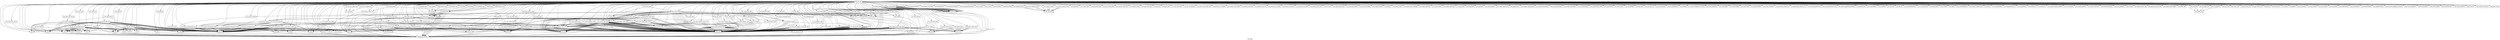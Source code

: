 digraph "Call graph" {
	label="Call graph";

	Node0x80579c530 [shape=record,label="{external node}"];
	Node0x80579c530 -> Node0x80579c5c0;
	Node0x80579c530 -> Node0x80579c680;
	Node0x80579c530 -> Node0x80579c620;
	Node0x80579c530 -> Node0x80579c6e0;
	Node0x80579c530 -> Node0x80579c740;
	Node0x80579c530 -> Node0x80579c7a0;
	Node0x80579c530 -> Node0x80579c800;
	Node0x80579c530 -> Node0x80579c860;
	Node0x80579c530 -> Node0x80579c8c0;
	Node0x80579c530 -> Node0x80579c920;
	Node0x80579c530 -> Node0x80579c980;
	Node0x80579c530 -> Node0x80579c9e0;
	Node0x80579c530 -> Node0x80579ca40;
	Node0x80579c530 -> Node0x80579caa0;
	Node0x80579c530 -> Node0x80579cb00;
	Node0x80579c530 -> Node0x80579cb60;
	Node0x80579c530 -> Node0x80579cbc0;
	Node0x80579c530 -> Node0x80579cc20;
	Node0x80579c530 -> Node0x80579cce0;
	Node0x80579c530 -> Node0x80579cd40;
	Node0x80579c530 -> Node0x80579cfe0;
	Node0x80579c530 -> Node0x80579cda0;
	Node0x80579c530 -> Node0x80579ce00;
	Node0x80579c530 -> Node0x80579ce60;
	Node0x80579c530 -> Node0x80579cec0;
	Node0x80579c530 -> Node0x80579cf20;
	Node0x80579c530 -> Node0x80579d040;
	Node0x80579c530 -> Node0x80579d0a0;
	Node0x80579c530 -> Node0x80579d100;
	Node0x80579c530 -> Node0x80579d160;
	Node0x80579c530 -> Node0x80579d1c0;
	Node0x80579c530 -> Node0x80579d220;
	Node0x80579c530 -> Node0x80579d280;
	Node0x80579c530 -> Node0x80579d2e0;
	Node0x80579c530 -> Node0x80579d340;
	Node0x80579c530 -> Node0x80579d3a0;
	Node0x80579c530 -> Node0x80579d400;
	Node0x80579c530 -> Node0x80579d4c0;
	Node0x80579c530 -> Node0x80579d5e0;
	Node0x80579c530 -> Node0x80579d520;
	Node0x80579c530 -> Node0x80579d580;
	Node0x80579c530 -> Node0x80579d640;
	Node0x80579c530 -> Node0x80579d6a0;
	Node0x80579c530 -> Node0x80579d700;
	Node0x80579c530 -> Node0x80579d760;
	Node0x80579c530 -> Node0x80579d820;
	Node0x80579c530 -> Node0x80579d880;
	Node0x80579c530 -> Node0x80579d8e0;
	Node0x80579c530 -> Node0x80579d940;
	Node0x80579c530 -> Node0x80579d9a0;
	Node0x80579c530 -> Node0x80579da00;
	Node0x80579c530 -> Node0x80579dac0;
	Node0x80579c530 -> Node0x80579db20;
	Node0x80579c530 -> Node0x80579dbe0;
	Node0x80579c530 -> Node0x80579dc40;
	Node0x80579c530 -> Node0x80579dd00;
	Node0x80579c530 -> Node0x80579dd60;
	Node0x80579c530 -> Node0x80579ddc0;
	Node0x80579c530 -> Node0x80579dee0;
	Node0x80579c530 -> Node0x80579dfa0;
	Node0x80579c530 -> Node0x80579df40;
	Node0x80579c530 -> Node0x805792000;
	Node0x80579c530 -> Node0x80579da60;
	Node0x80579c530 -> Node0x80579de80;
	Node0x80579c530 -> Node0x8057920c0;
	Node0x80579c530 -> Node0x80579dca0;
	Node0x80579c530 -> Node0x80579db80;
	Node0x80579c530 -> Node0x805792180;
	Node0x80579c530 -> Node0x805792240;
	Node0x80579c530 -> Node0x805792300;
	Node0x80579c530 -> Node0x8057923c0;
	Node0x80579c530 -> Node0x805792420;
	Node0x80579c530 -> Node0x805792480;
	Node0x80579c530 -> Node0x8057921e0;
	Node0x80579c530 -> Node0x805792360;
	Node0x80579c530 -> Node0x8057924e0;
	Node0x80579c530 -> Node0x805792540;
	Node0x80579c530 -> Node0x8057925a0;
	Node0x80579c530 -> Node0x805792600;
	Node0x80579c530 -> Node0x805792660;
	Node0x80579c530 -> Node0x8057926c0;
	Node0x80579c530 -> Node0x805792720;
	Node0x80579c530 -> Node0x805792780;
	Node0x80579c530 -> Node0x8057927e0;
	Node0x80579c530 -> Node0x805792840;
	Node0x80579c530 -> Node0x8057928a0;
	Node0x80579c530 -> Node0x805792900;
	Node0x80579c530 -> Node0x805792960;
	Node0x80579c530 -> Node0x8057929c0;
	Node0x80579c530 -> Node0x805792a20;
	Node0x80579c530 -> Node0x805792a80;
	Node0x80579c530 -> Node0x805792ae0;
	Node0x80579c530 -> Node0x805792b40;
	Node0x80579c530 -> Node0x805792ba0;
	Node0x80579c530 -> Node0x805792c00;
	Node0x80579c530 -> Node0x805792c60;
	Node0x80579c530 -> Node0x805792cc0;
	Node0x80579c530 -> Node0x805792d20;
	Node0x80579c530 -> Node0x805792d80;
	Node0x80579c530 -> Node0x805792de0;
	Node0x80579c530 -> Node0x805792e40;
	Node0x80579c530 -> Node0x805792ea0;
	Node0x80579c530 -> Node0x805792f00;
	Node0x80579c530 -> Node0x805792f60;
	Node0x80579c530 -> Node0x805792fc0;
	Node0x80579c530 -> Node0x805793020;
	Node0x80579c530 -> Node0x805793080;
	Node0x80579c530 -> Node0x8057930e0;
	Node0x80579c530 -> Node0x805793140;
	Node0x80579c530 -> Node0x8057931a0;
	Node0x80579c530 -> Node0x805793200;
	Node0x80579c530 -> Node0x805793260;
	Node0x80579c530 -> Node0x8057932c0;
	Node0x80579c530 -> Node0x805793320;
	Node0x80579c530 -> Node0x805793380;
	Node0x80579c530 -> Node0x8057933e0;
	Node0x80579c530 -> Node0x805793440;
	Node0x80579c530 -> Node0x8057934a0;
	Node0x80579c530 -> Node0x805793500;
	Node0x80579c530 -> Node0x805793560;
	Node0x80579c530 -> Node0x8057935c0;
	Node0x80579c530 -> Node0x805793620;
	Node0x80579c530 -> Node0x805793680;
	Node0x80579c530 -> Node0x8057936e0;
	Node0x80579c530 -> Node0x805793740;
	Node0x80579c530 -> Node0x8057937a0;
	Node0x80579c530 -> Node0x805793800;
	Node0x80579c530 -> Node0x805793860;
	Node0x80579c530 -> Node0x8057938c0;
	Node0x80579c530 -> Node0x805793920;
	Node0x80579c530 -> Node0x805793980;
	Node0x80579c530 -> Node0x8057939e0;
	Node0x80579c530 -> Node0x805793a40;
	Node0x80579c530 -> Node0x805793aa0;
	Node0x80579c530 -> Node0x805793b00;
	Node0x80579c530 -> Node0x805793b60;
	Node0x80579c530 -> Node0x805793bc0;
	Node0x80579c530 -> Node0x805793c20;
	Node0x80579c530 -> Node0x805793c80;
	Node0x80579c530 -> Node0x805793ce0;
	Node0x80579c530 -> Node0x805793d40;
	Node0x80579c530 -> Node0x805793da0;
	Node0x80579c530 -> Node0x805793e00;
	Node0x80579c530 -> Node0x805793e60;
	Node0x80579c530 -> Node0x805793ec0;
	Node0x80579c530 -> Node0x805793f20;
	Node0x80579c530 -> Node0x805793f80;
	Node0x80579c530 -> Node0x805793fe0;
	Node0x80579c530 -> Node0x805794040;
	Node0x80579c530 -> Node0x8057940a0;
	Node0x80579c530 -> Node0x805794100;
	Node0x80579c530 -> Node0x805794160;
	Node0x80579c530 -> Node0x8057941c0;
	Node0x80579c530 -> Node0x805794220;
	Node0x80579c530 -> Node0x805794280;
	Node0x80579c530 -> Node0x8057942e0;
	Node0x80579c530 -> Node0x805794340;
	Node0x80579c530 -> Node0x8057943a0;
	Node0x80579c530 -> Node0x805794400;
	Node0x80579c530 -> Node0x805794460;
	Node0x80579c530 -> Node0x8057944c0;
	Node0x80579c530 -> Node0x805794520;
	Node0x80579c530 -> Node0x805794580;
	Node0x80579c530 -> Node0x8057945e0;
	Node0x80579c530 -> Node0x805794640;
	Node0x80579c530 -> Node0x8057946a0;
	Node0x80579c530 -> Node0x805794700;
	Node0x80579c530 -> Node0x805794760;
	Node0x80579c530 -> Node0x8057947c0;
	Node0x80579c530 -> Node0x805794820;
	Node0x80579c530 -> Node0x805794880;
	Node0x80579c530 -> Node0x8057948e0;
	Node0x80579c530 -> Node0x805794940;
	Node0x80579c530 -> Node0x8057949a0;
	Node0x80579c530 -> Node0x805794a00;
	Node0x80579c530 -> Node0x805794a60;
	Node0x80579c530 -> Node0x805794ac0;
	Node0x80579c530 -> Node0x805794b20;
	Node0x80579c530 -> Node0x805794b80;
	Node0x80579c530 -> Node0x805794be0;
	Node0x80579c530 -> Node0x805794c40;
	Node0x80579c530 -> Node0x805794ca0;
	Node0x80579c530 -> Node0x805794d00;
	Node0x80579c530 -> Node0x805794d60;
	Node0x80579c530 -> Node0x805794dc0;
	Node0x80579c530 -> Node0x805794e20;
	Node0x80579c530 -> Node0x805794e80;
	Node0x80579c530 -> Node0x805794ee0;
	Node0x80579c530 -> Node0x805794f40;
	Node0x80579c530 -> Node0x805794fa0;
	Node0x80579c530 -> Node0x80579e000;
	Node0x80579c530 -> Node0x80579e060;
	Node0x80579c530 -> Node0x80579e0c0;
	Node0x80579c530 -> Node0x80579e120;
	Node0x80579c530 -> Node0x80579e180;
	Node0x80579c530 -> Node0x80579e1e0;
	Node0x80579c530 -> Node0x80579e240;
	Node0x80579c530 -> Node0x80579e2a0;
	Node0x80579c530 -> Node0x80579e300;
	Node0x80579c530 -> Node0x80579e360;
	Node0x80579c530 -> Node0x80579e3c0;
	Node0x80579c530 -> Node0x80579e420;
	Node0x80579c530 -> Node0x80579e480;
	Node0x80579c530 -> Node0x80579e4e0;
	Node0x80579c530 -> Node0x80579e540;
	Node0x80579c530 -> Node0x80579e5a0;
	Node0x80579c530 -> Node0x80579e600;
	Node0x80579c530 -> Node0x80579e660;
	Node0x80579c530 -> Node0x80579e6c0;
	Node0x80579c530 -> Node0x80579e720;
	Node0x80579c530 -> Node0x80579e780;
	Node0x80579c530 -> Node0x80579e7e0;
	Node0x80579c530 -> Node0x80579e840;
	Node0x80579c530 -> Node0x80579e8a0;
	Node0x80579c530 -> Node0x80579e900;
	Node0x80579c530 -> Node0x80579e960;
	Node0x80579c530 -> Node0x80579e9c0;
	Node0x80579c530 -> Node0x80579ea20;
	Node0x80579c530 -> Node0x80579ea80;
	Node0x80579c530 -> Node0x80579eae0;
	Node0x80579c530 -> Node0x80579eb40;
	Node0x80579c530 -> Node0x8057922a0;
	Node0x80579c530 -> Node0x805792120;
	Node0x80579c530 -> Node0x805792060;
	Node0x80579c530 -> Node0x80579eba0;
	Node0x80579c530 -> Node0x80579ec00;
	Node0x80579c530 -> Node0x80579ec60;
	Node0x80579c530 -> Node0x80579eea0;
	Node0x80579c530 -> Node0x80579ef00;
	Node0x80579c530 -> Node0x80579ef60;
	Node0x80579c530 -> Node0x80579efc0;
	Node0x80579c530 -> Node0x80579f020;
	Node0x80579c530 -> Node0x80579f080;
	Node0x80579c530 -> Node0x80579f0e0;
	Node0x80579c530 -> Node0x80579ede0;
	Node0x80579c530 -> Node0x80579ecc0;
	Node0x80579c530 -> Node0x80579ed80;
	Node0x80579c530 -> Node0x80579f140;
	Node0x80579c530 -> Node0x80579f1a0;
	Node0x80579c530 -> Node0x80579f200;
	Node0x80579c530 -> Node0x80579f260;
	Node0x80579c530 -> Node0x80579f2c0;
	Node0x80579c530 -> Node0x80579f320;
	Node0x80579c530 -> Node0x80579f380;
	Node0x80579c530 -> Node0x80579f3e0;
	Node0x80579c530 -> Node0x80579f440;
	Node0x80579c530 -> Node0x80579f4a0;
	Node0x80579c530 -> Node0x80579f500;
	Node0x80579c530 -> Node0x80579f560;
	Node0x80579c530 -> Node0x80579f5c0;
	Node0x80579c530 -> Node0x80579f620;
	Node0x80579c530 -> Node0x80579f680;
	Node0x80579c530 -> Node0x80579f6e0;
	Node0x80579c530 -> Node0x80579f740;
	Node0x80579c530 -> Node0x80579f7a0;
	Node0x80579c530 -> Node0x80579f800;
	Node0x80579c530 -> Node0x80579f860;
	Node0x80579c530 -> Node0x80579f8c0;
	Node0x80579c530 -> Node0x80579f920;
	Node0x80579c530 -> Node0x80579f980;
	Node0x80579c530 -> Node0x80579f9e0;
	Node0x80579c530 -> Node0x80579fa40;
	Node0x80579c530 -> Node0x80579faa0;
	Node0x80579c530 -> Node0x80579fb00;
	Node0x80579c530 -> Node0x80579fb60;
	Node0x80579c530 -> Node0x80579fbc0;
	Node0x80579c530 -> Node0x80579fc20;
	Node0x80579c530 -> Node0x80579fc80;
	Node0x80579c530 -> Node0x80579fce0;
	Node0x80579c530 -> Node0x80579fd40;
	Node0x80579c530 -> Node0x80579fda0;
	Node0x80579c530 -> Node0x80579fe00;
	Node0x80579c530 -> Node0x80579fe60;
	Node0x80579c530 -> Node0x80579fec0;
	Node0x80579c530 -> Node0x80579ff20;
	Node0x80579c530 -> Node0x80579ff80;
	Node0x80579c530 -> Node0x80579ffe0;
	Node0x80579c530 -> Node0x80579ee40;
	Node0x80579c530 -> Node0x8057a0040;
	Node0x80579c530 -> Node0x8057a00a0;
	Node0x80579c530 -> Node0x80579ed20;
	Node0x80579c530 -> Node0x8057a0100;
	Node0x80579c530 -> Node0x8057a0160;
	Node0x80579c530 -> Node0x8057a01c0;
	Node0x80579c530 -> Node0x8057a0220;
	Node0x80579c530 -> Node0x8057a0280;
	Node0x80579c530 -> Node0x8057a02e0;
	Node0x80579c530 -> Node0x8057a0340;
	Node0x80579c5c0 [shape=record,label="{cam_send_ccb}"];
	Node0x80579c5c0 -> Node0x80579c620;
	Node0x80579c680 [shape=record,label="{llvm.dbg.value}"];
	Node0x80579c620 [shape=record,label="{ioctl}"];
	Node0x80579c620 -> Node0x80579c560;
	Node0x80579c6e0 [shape=record,label="{cam_getccb}"];
	Node0x80579c6e0 -> Node0x80579c740;
	Node0x80579c740 [shape=record,label="{malloc}"];
	Node0x80579c740 -> Node0x80579c560;
	Node0x80579c7a0 [shape=record,label="{llvm.memset.p0i8.i64}"];
	Node0x80579c800 [shape=record,label="{cam_freeccb}"];
	Node0x80579c800 -> Node0x80579c860;
	Node0x80579c860 [shape=record,label="{free}"];
	Node0x80579c860 -> Node0x80579c560;
	Node0x80579c8c0 [shape=record,label="{cam_get_device}"];
	Node0x80579c8c0 -> Node0x80579c920;
	Node0x80579c8c0 -> Node0x80579c980;
	Node0x80579c8c0 -> Node0x80579c9e0;
	Node0x80579c8c0 -> Node0x80579ca40;
	Node0x80579c8c0 -> Node0x80579c920;
	Node0x80579c8c0 -> Node0x80579c860;
	Node0x80579c8c0 -> Node0x80579caa0;
	Node0x80579c8c0 -> Node0x80579cb00;
	Node0x80579c8c0 -> Node0x80579c920;
	Node0x80579c8c0 -> Node0x80579c860;
	Node0x80579c8c0 -> Node0x80579c920;
	Node0x80579c8c0 -> Node0x80579c860;
	Node0x80579c8c0 -> Node0x80579c920;
	Node0x80579c8c0 -> Node0x80579c860;
	Node0x80579c8c0 -> Node0x80579cb60;
	Node0x80579c8c0 -> Node0x80579cb00;
	Node0x80579c8c0 -> Node0x80579cbc0;
	Node0x80579c8c0 -> Node0x80579c860;
	Node0x80579c920 [shape=record,label="{snprintf}"];
	Node0x80579c920 -> Node0x80579c560;
	Node0x80579c980 [shape=record,label="{strdup}"];
	Node0x80579c980 -> Node0x80579c560;
	Node0x80579c9e0 [shape=record,label="{strrchr}"];
	Node0x80579c9e0 -> Node0x80579c560;
	Node0x80579ca40 [shape=record,label="{__assert}"];
	Node0x80579ca40 -> Node0x80579c560;
	Node0x80579caa0 [shape=record,label="{strncmp}"];
	Node0x80579caa0 -> Node0x80579c560;
	Node0x80579cb00 [shape=record,label="{strlen}"];
	Node0x80579cb00 -> Node0x80579c560;
	Node0x80579cb60 [shape=record,label="{atoi}"];
	Node0x80579cb60 -> Node0x80579c560;
	Node0x80579cbc0 [shape=record,label="{strlcpy}"];
	Node0x80579cbc0 -> Node0x80579c560;
	Node0x80579cc20 [shape=record,label="{cam_open_device}"];
	Node0x80579cc20 -> Node0x80579c8c0;
	Node0x80579cc20 -> Node0x80579cc80;
	Node0x80579cce0 [shape=record,label="{llvm.lifetime.start.p0i8}"];
	Node0x805794a00 [shape=record,label="{scsi_ata_identify}"];
	Node0x805794a60 [shape=record,label="{scsi_ata_pass}"];
	Node0x805794a60 -> Node0x80579d040;
	Node0x805794ac0 [shape=record,label="{scsi_ata_trim}"];
	Node0x805794b20 [shape=record,label="{scsi_ata_pass_16}"];
	Node0x805794b80 [shape=record,label="{scsi_ata_read_log}"];
	Node0x805794be0 [shape=record,label="{scsi_ata_setfeatures}"];
	Node0x805794c40 [shape=record,label="{scsi_unmap}"];
	Node0x805794ca0 [shape=record,label="{scsi_receive_diagnostic_results}"];
	Node0x805794d00 [shape=record,label="{scsi_send_diagnostic}"];
	Node0x805794d60 [shape=record,label="{scsi_read_buffer}"];
	Node0x805794dc0 [shape=record,label="{scsi_write_buffer}"];
	Node0x805794e20 [shape=record,label="{scsi_start_stop}"];
	Node0x805794e80 [shape=record,label="{scsi_read_attribute}"];
	Node0x805794ee0 [shape=record,label="{scsi_write_attribute}"];
	Node0x805794f40 [shape=record,label="{scsi_persistent_reserve_in}"];
	Node0x805794fa0 [shape=record,label="{scsi_persistent_reserve_out}"];
	Node0x80579e000 [shape=record,label="{scsi_security_protocol_in}"];
	Node0x80579e060 [shape=record,label="{scsi_security_protocol_out}"];
	Node0x80579e0c0 [shape=record,label="{scsi_report_supported_opcodes}"];
	Node0x80579e120 [shape=record,label="{scsi_static_inquiry_match}"];
	Node0x80579e120 -> Node0x805792120;
	Node0x80579e120 -> Node0x805792120;
	Node0x80579e120 -> Node0x805792120;
	Node0x80579e180 [shape=record,label="{scsi_devid_match}"];
	Node0x80579e180 -> Node0x80579e1e0;
	Node0x80579e1e0 [shape=record,label="{memcmp}"];
	Node0x80579e1e0 -> Node0x80579c560;
	Node0x80579e240 [shape=record,label="{scsi_format_unit}"];
	Node0x80579e2a0 [shape=record,label="{scsi_read_defects}"];
	Node0x80579e300 [shape=record,label="{scsi_sanitize}"];
	Node0x80579e360 [shape=record,label="{scsi_zbc_out}"];
	Node0x80579e3c0 [shape=record,label="{scsi_zbc_in}"];
	Node0x80579e420 [shape=record,label="{scsi_ata_zac_mgmt_out}"];
	Node0x80579e420 -> Node0x805794a60;
	Node0x80579e480 [shape=record,label="{scsi_ata_zac_mgmt_in}"];
	Node0x80579e480 -> Node0x805794a60;
	Node0x80579e4e0 [shape=record,label="{scsi_read_block_limits}"];
	Node0x80579e540 [shape=record,label="{scsi_sa_read_write}"];
	Node0x80579e5a0 [shape=record,label="{scsi_load_unload}"];
	Node0x80579e600 [shape=record,label="{scsi_rewind}"];
	Node0x80579e660 [shape=record,label="{scsi_space}"];
	Node0x80579e6c0 [shape=record,label="{scsi_write_filemarks}"];
	Node0x80579e720 [shape=record,label="{scsi_reserve_release_unit}"];
	Node0x80579e780 [shape=record,label="{scsi_erase}"];
	Node0x80579e7e0 [shape=record,label="{scsi_read_position}"];
	Node0x80579e840 [shape=record,label="{scsi_read_position_10}"];
	Node0x80579e8a0 [shape=record,label="{scsi_set_position}"];
	Node0x80579e900 [shape=record,label="{scsi_locate_10}"];
	Node0x80579e960 [shape=record,label="{scsi_locate_16}"];
	Node0x80579e9c0 [shape=record,label="{scsi_report_density_support}"];
	Node0x80579ea20 [shape=record,label="{scsi_set_capacity}"];
	Node0x80579ea80 [shape=record,label="{scsi_format_medium}"];
	Node0x80579eae0 [shape=record,label="{scsi_allow_overwrite}"];
	Node0x80579eb40 [shape=record,label="{cam_strvis}"];
	Node0x8057922a0 [shape=record,label="{cam_strvis_sbuf}"];
	Node0x8057922a0 -> Node0x80579da60;
	Node0x8057922a0 -> Node0x805792360;
	Node0x8057922a0 -> Node0x805792360;
	Node0x8057922a0 -> Node0x805792360;
	Node0x8057922a0 -> Node0x805792360;
	Node0x805792120 [shape=record,label="{cam_strmatch}"];
	Node0x805792120 -> Node0x805792120;
	Node0x805792060 [shape=record,label="{cam_quirkmatch}"];
	Node0x805792060 -> Node0x80579c560;
	Node0x80579eba0 [shape=record,label="{cam_fetch_status_entry}"];
	Node0x80579eba0 -> Node0x80579df40;
	Node0x80579ec00 [shape=record,label="{camstatusentrycomp}"];
	Node0x80579ec60 [shape=record,label="{cam_error_string}"];
	Node0x80579ec60 -> Node0x80579d2e0;
	Node0x80579ec60 -> Node0x8057926c0;
	Node0x80579ec60 -> Node0x80579de80;
	Node0x80579ec60 -> Node0x80579ecc0;
	Node0x80579ec60 -> Node0x80579da60;
	Node0x80579ec60 -> Node0x8057928a0;
	Node0x80579ec60 -> Node0x80579da60;
	Node0x80579ec60 -> Node0x80579cb00;
	Node0x80579ec60 -> Node0x80579ed20;
	Node0x80579ec60 -> Node0x80579da60;
	Node0x80579ec60 -> Node0x80579de80;
	Node0x80579ec60 -> Node0x80579df40;
	Node0x80579ec60 -> Node0x80579da60;
	Node0x80579ec60 -> Node0x80579da60;
	Node0x80579ec60 -> Node0x80579de80;
	Node0x80579ec60 -> Node0x80579ed80;
	Node0x80579ec60 -> Node0x80579da60;
	Node0x80579ec60 -> Node0x80579de80;
	Node0x80579ec60 -> Node0x80579da60;
	Node0x80579ec60 -> Node0x80579ede0;
	Node0x80579ec60 -> Node0x80579da60;
	Node0x80579ec60 -> Node0x80579de80;
	Node0x80579ec60 -> Node0x805792840;
	Node0x80579ec60 -> Node0x80579da60;
	Node0x80579ec60 -> Node0x805793080;
	Node0x80579ec60 -> Node0x80579de80;
	Node0x80579ec60 -> Node0x80579ee40;
	Node0x80579ec60 -> Node0x80579da60;
	Node0x80579ec60 -> Node0x805792720;
	Node0x80579ec60 -> Node0x805792780;
	Node0x80579eea0 [shape=record,label="{cam_error_print}"];
	Node0x80579eea0 -> Node0x80579ec60;
	Node0x80579eea0 -> Node0x8057931a0;
	Node0x80579ef00 [shape=record,label="{cam_calc_geometry}"];
	Node0x80579ef60 [shape=record,label="{ata_version}"];
	Node0x80579efc0 [shape=record,label="{ata_op_string}"];
	Node0x80579f020 [shape=record,label="{ata_cmd_string}"];
	Node0x80579f020 -> Node0x8057926c0;
	Node0x80579f020 -> Node0x80579da60;
	Node0x80579f020 -> Node0x805792720;
	Node0x80579f020 -> Node0x805792780;
	Node0x80579f080 [shape=record,label="{ata_cmd_sbuf}"];
	Node0x80579f080 -> Node0x80579da60;
	Node0x80579f0e0 [shape=record,label="{ata_res_string}"];
	Node0x80579f0e0 -> Node0x8057926c0;
	Node0x80579f0e0 -> Node0x80579da60;
	Node0x80579f0e0 -> Node0x805792720;
	Node0x80579f0e0 -> Node0x805792780;
	Node0x80579ede0 [shape=record,label="{ata_res_sbuf}"];
	Node0x80579ede0 -> Node0x80579da60;
	Node0x80579ecc0 [shape=record,label="{ata_command_sbuf}"];
	Node0x80579ecc0 -> Node0x80579efc0;
	Node0x80579ecc0 -> Node0x80579da60;
	Node0x80579ecc0 -> Node0x80579da60;
	Node0x80579ed80 [shape=record,label="{ata_status_sbuf}"];
	Node0x80579ed80 -> Node0x80579da60;
	Node0x80579ed80 -> Node0x80579da60;
	Node0x80579f140 [shape=record,label="{ata_print_ident}"];
	Node0x80579f140 -> Node0x80579eb40;
	Node0x80579f140 -> Node0x80579eb40;
	Node0x80579f140 -> Node0x805792a20;
	Node0x80579f140 -> Node0x80579c920;
	Node0x80579f140 -> Node0x80579c920;
	Node0x80579f140 -> Node0x80579c920;
	Node0x80579f140 -> Node0x80579c920;
	Node0x80579f140 -> Node0x805792a20;
	Node0x80579f1a0 [shape=record,label="{ata_print_ident_short}"];
	Node0x80579f1a0 -> Node0x80579eb40;
	Node0x80579f1a0 -> Node0x80579eb40;
	Node0x80579f1a0 -> Node0x805792a20;
	Node0x80579f200 [shape=record,label="{ata_print_ident_sbuf}"];
	Node0x80579f200 -> Node0x80579da60;
	Node0x80579f200 -> Node0x8057922a0;
	Node0x80579f200 -> Node0x80579da60;
	Node0x80579f200 -> Node0x8057922a0;
	Node0x80579f200 -> Node0x80579da60;
	Node0x80579f200 -> Node0x80579da60;
	Node0x80579f200 -> Node0x80579da60;
	Node0x80579f200 -> Node0x80579da60;
	Node0x80579f200 -> Node0x80579da60;
	Node0x80579f200 -> Node0x80579da60;
	Node0x80579f200 -> Node0x80579da60;
	Node0x80579f260 [shape=record,label="{ata_print_ident_short_sbuf}"];
	Node0x80579f260 -> Node0x80579da60;
	Node0x80579f260 -> Node0x8057922a0;
	Node0x80579f260 -> Node0x80579da60;
	Node0x80579f260 -> Node0x8057922a0;
	Node0x80579f260 -> Node0x80579da60;
	Node0x80579f2c0 [shape=record,label="{semb_print_ident}"];
	Node0x80579f2c0 -> Node0x80579eb40;
	Node0x80579f2c0 -> Node0x80579eb40;
	Node0x80579f2c0 -> Node0x80579eb40;
	Node0x80579f2c0 -> Node0x80579eb40;
	Node0x80579f2c0 -> Node0x805792a20;
	Node0x80579f2c0 -> Node0x80579eb40;
	Node0x80579f2c0 -> Node0x80579eb40;
	Node0x80579f2c0 -> Node0x805792a20;
	Node0x80579f320 [shape=record,label="{semb_print_ident_short}"];
	Node0x80579f320 -> Node0x80579eb40;
	Node0x80579f320 -> Node0x80579eb40;
	Node0x80579f320 -> Node0x80579eb40;
	Node0x80579f320 -> Node0x80579eb40;
	Node0x80579f320 -> Node0x805792a20;
	Node0x80579f380 [shape=record,label="{semb_print_ident_sbuf}"];
	Node0x80579f380 -> Node0x80579f3e0;
	Node0x80579f380 -> Node0x80579da60;
	Node0x80579f380 -> Node0x8057922a0;
	Node0x80579f380 -> Node0x80579da60;
	Node0x80579f380 -> Node0x8057922a0;
	Node0x80579f380 -> Node0x80579da60;
	Node0x80579f3e0 [shape=record,label="{semb_print_ident_short_sbuf}"];
	Node0x80579f3e0 -> Node0x80579da60;
	Node0x80579f3e0 -> Node0x8057922a0;
	Node0x80579f3e0 -> Node0x80579da60;
	Node0x80579f3e0 -> Node0x8057922a0;
	Node0x80579f3e0 -> Node0x80579da60;
	Node0x80579f3e0 -> Node0x8057922a0;
	Node0x80579f3e0 -> Node0x80579da60;
	Node0x80579f3e0 -> Node0x8057922a0;
	Node0x80579f3e0 -> Node0x80579da60;
	Node0x80579f440 [shape=record,label="{ata_logical_sector_size}"];
	Node0x80579f4a0 [shape=record,label="{ata_physical_sector_size}"];
	Node0x80579f500 [shape=record,label="{ata_logical_sector_offset}"];
	Node0x80579f560 [shape=record,label="{ata_28bit_cmd}"];
	Node0x80579f5c0 [shape=record,label="{ata_48bit_cmd}"];
	Node0x80579f620 [shape=record,label="{ata_ncq_cmd}"];
	Node0x80579f680 [shape=record,label="{ata_reset_cmd}"];
	Node0x80579f6e0 [shape=record,label="{ata_pm_read_cmd}"];
	Node0x80579f740 [shape=record,label="{ata_pm_write_cmd}"];
	Node0x80579f7a0 [shape=record,label="{ata_read_log}"];
	Node0x80579f7a0 -> Node0x80579f5c0;
	Node0x80579f800 [shape=record,label="{ata_bswap}"];
	Node0x80579f860 [shape=record,label="{llvm.bswap.i16}"];
	Node0x80579f8c0 [shape=record,label="{ata_btrim}"];
	Node0x80579f920 [shape=record,label="{ata_bpack}"];
	Node0x80579f980 [shape=record,label="{ata_max_pmode}"];
	Node0x80579f9e0 [shape=record,label="{ata_max_wmode}"];
	Node0x80579fa40 [shape=record,label="{ata_max_umode}"];
	Node0x80579faa0 [shape=record,label="{ata_max_mode}"];
	Node0x80579fb00 [shape=record,label="{ata_mode2string}"];
	Node0x80579fb60 [shape=record,label="{ata_string2mode}"];
	Node0x80579fb60 -> Node0x80579fbc0;
	Node0x80579fb60 -> Node0x80579fbc0;
	Node0x80579fb60 -> Node0x80579fbc0;
	Node0x80579fb60 -> Node0x80579fbc0;
	Node0x80579fb60 -> Node0x80579fbc0;
	Node0x80579fb60 -> Node0x80579fbc0;
	Node0x80579fb60 -> Node0x80579fbc0;
	Node0x80579fb60 -> Node0x80579fbc0;
	Node0x80579fb60 -> Node0x80579fbc0;
	Node0x80579fb60 -> Node0x80579fbc0;
	Node0x80579fb60 -> Node0x80579fbc0;
	Node0x80579fb60 -> Node0x80579fbc0;
	Node0x80579fb60 -> Node0x80579fbc0;
	Node0x80579fb60 -> Node0x80579fbc0;
	Node0x80579fb60 -> Node0x80579fbc0;
	Node0x80579fb60 -> Node0x80579fbc0;
	Node0x80579fb60 -> Node0x80579fbc0;
	Node0x80579fb60 -> Node0x80579fbc0;
	Node0x80579fb60 -> Node0x80579fbc0;
	Node0x80579fb60 -> Node0x80579fbc0;
	Node0x80579fb60 -> Node0x80579fbc0;
	Node0x80579fb60 -> Node0x80579fbc0;
	Node0x80579fbc0 [shape=record,label="{strcasecmp}"];
	Node0x80579fbc0 -> Node0x80579c560;
	Node0x80579fc20 [shape=record,label="{ata_mode2speed}"];
	Node0x80579fc80 [shape=record,label="{ata_revision2speed}"];
	Node0x80579fce0 [shape=record,label="{ata_speed2revision}"];
	Node0x80579fd40 [shape=record,label="{ata_identify_match}"];
	Node0x80579fd40 -> Node0x805792120;
	Node0x80579fd40 -> Node0x805792120;
	Node0x80579fda0 [shape=record,label="{ata_static_identify_match}"];
	Node0x80579fda0 -> Node0x805792120;
	Node0x80579fda0 -> Node0x805792120;
	Node0x80579fe00 [shape=record,label="{semb_receive_diagnostic_results}"];
	Node0x80579fe60 [shape=record,label="{semb_send_diagnostic}"];
	Node0x80579fec0 [shape=record,label="{semb_read_buffer}"];
	Node0x80579ff20 [shape=record,label="{semb_write_buffer}"];
	Node0x80579ff80 [shape=record,label="{ata_zac_mgmt_out}"];
	Node0x80579ff80 -> Node0x80579f5c0;
	Node0x80579ffe0 [shape=record,label="{ata_zac_mgmt_in}"];
	Node0x80579ffe0 -> Node0x80579f5c0;
	Node0x80579ee40 [shape=record,label="{smp_error_desc}"];
	Node0x8057a0040 [shape=record,label="{smp_command_desc}"];
	Node0x8057a00a0 [shape=record,label="{smp_command_decode}"];
	Node0x8057a00a0 -> Node0x80579cb00;
	Node0x8057a00a0 -> Node0x80579da60;
	Node0x8057a00a0 -> Node0x80579da60;
	Node0x8057a00a0 -> Node0x80579cb00;
	Node0x8057a00a0 -> Node0x80579da60;
	Node0x80579ed20 [shape=record,label="{smp_command_sbuf}"];
	Node0x80579ed20 -> Node0x80579da60;
	Node0x80579ed20 -> Node0x80579cb00;
	Node0x80579ed20 -> Node0x8057a00a0;
	Node0x8057a0100 [shape=record,label="{smp_error_sbuf}"];
	Node0x8057a0100 -> Node0x80579d2e0;
	Node0x8057a0100 -> Node0x80579cb00;
	Node0x8057a0100 -> Node0x80579ed20;
	Node0x8057a0100 -> Node0x80579da60;
	Node0x8057a0100 -> Node0x80579de80;
	Node0x8057a0100 -> Node0x80579da60;
	Node0x8057a0160 [shape=record,label="{smp_report_general_sbuf}"];
	Node0x8057a0160 -> Node0x80579da60;
	Node0x8057a0160 -> Node0x80579da60;
	Node0x8057a0160 -> Node0x80579da60;
	Node0x8057a0160 -> Node0x80579da60;
	Node0x8057a0160 -> Node0x80579da60;
	Node0x8057a0160 -> Node0x80579da60;
	Node0x8057a0160 -> Node0x80579da60;
	Node0x8057a0160 -> Node0x80579da60;
	Node0x8057a0160 -> Node0x80579da60;
	Node0x8057a0160 -> Node0x80579da60;
	Node0x8057a0160 -> Node0x80579da60;
	Node0x8057a0160 -> Node0x80579da60;
	Node0x8057a0160 -> Node0x80579da60;
	Node0x8057a0160 -> Node0x80579da60;
	Node0x8057a0160 -> Node0x80579da60;
	Node0x8057a0160 -> Node0x80579da60;
	Node0x8057a0160 -> Node0x80579da60;
	Node0x8057a0160 -> Node0x80579da60;
	Node0x8057a0160 -> Node0x80579da60;
	Node0x8057a0160 -> Node0x80579da60;
	Node0x8057a0160 -> Node0x80579da60;
	Node0x8057a0160 -> Node0x80579da60;
	Node0x8057a0160 -> Node0x80579da60;
	Node0x8057a0160 -> Node0x80579da60;
	Node0x8057a0160 -> Node0x80579da60;
	Node0x8057a0160 -> Node0x80579da60;
	Node0x8057a0160 -> Node0x80579da60;
	Node0x8057a0160 -> Node0x80579da60;
	Node0x8057a0160 -> Node0x80579da60;
	Node0x8057a0160 -> Node0x80579da60;
	Node0x8057a0160 -> Node0x80579da60;
	Node0x8057a0160 -> Node0x80579da60;
	Node0x8057a0160 -> Node0x80579da60;
	Node0x8057a0160 -> Node0x80579da60;
	Node0x8057a0160 -> Node0x80579da60;
	Node0x8057a0160 -> Node0x80579da60;
	Node0x8057a0160 -> Node0x80579da60;
	Node0x8057a0160 -> Node0x80579da60;
	Node0x8057a0160 -> Node0x80579da60;
	Node0x8057a0160 -> Node0x80579da60;
	Node0x8057a0160 -> Node0x80579da60;
	Node0x8057a0160 -> Node0x80579da60;
	Node0x8057a0160 -> Node0x80579da60;
	Node0x8057a01c0 [shape=record,label="{smp_report_manuf_info_sbuf}"];
	Node0x8057a01c0 -> Node0x80579da60;
	Node0x8057a01c0 -> Node0x80579da60;
	Node0x8057a01c0 -> Node0x80579da60;
	Node0x8057a01c0 -> Node0x80579eb40;
	Node0x8057a01c0 -> Node0x80579eb40;
	Node0x8057a01c0 -> Node0x80579eb40;
	Node0x8057a01c0 -> Node0x80579da60;
	Node0x8057a01c0 -> Node0x80579da60;
	Node0x8057a01c0 -> Node0x80579da60;
	Node0x8057a01c0 -> Node0x80579da60;
	Node0x8057a01c0 -> Node0x80579da60;
	Node0x8057a01c0 -> Node0x80579da60;
	Node0x8057a01c0 -> Node0x80579da60;
	Node0x8057a01c0 -> Node0x80579eb40;
	Node0x8057a01c0 -> Node0x80579da60;
	Node0x8057a01c0 -> Node0x80579da60;
	Node0x8057a01c0 -> Node0x80579da60;
	Node0x8057a01c0 -> Node0x80579da60;
	Node0x8057a0220 [shape=record,label="{smp_report_general}"];
	Node0x8057a0280 [shape=record,label="{smp_discover}"];
	Node0x8057a02e0 [shape=record,label="{smp_report_manuf_info}"];
	Node0x8057a0340 [shape=record,label="{smp_phy_control}"];
	Node0x80579cd40 [shape=record,label="{llvm.dbg.declare}"];
	Node0x80579cc80 [shape=record,label="{cam_lookup_pass}"];
	Node0x80579cc80 -> Node0x80579cda0;
	Node0x80579cc80 -> Node0x80579ce00;
	Node0x80579cc80 -> Node0x80579ce60;
	Node0x80579cc80 -> Node0x80579c920;
	Node0x80579cc80 -> Node0x80579cbc0;
	Node0x80579cc80 -> Node0x80579c620;
	Node0x80579cc80 -> Node0x80579ce00;
	Node0x80579cc80 -> Node0x80579c920;
	Node0x80579cc80 -> Node0x80579ce00;
	Node0x80579cc80 -> Node0x80579ce60;
	Node0x80579cc80 -> Node0x80579ce00;
	Node0x80579cc80 -> Node0x80579c920;
	Node0x80579cc80 -> Node0x80579cec0;
	Node0x80579cc80 -> Node0x80579cec0;
	Node0x80579cc80 -> Node0x80579c920;
	Node0x80579cc80 -> Node0x80579cf20;
	Node0x80579cc80 -> Node0x80579cf80;
	Node0x80579cfe0 [shape=record,label="{llvm.lifetime.end.p0i8}"];
	Node0x80579cda0 [shape=record,label="{open}"];
	Node0x80579cda0 -> Node0x80579c560;
	Node0x80579ce00 [shape=record,label="{__error}"];
	Node0x80579ce00 -> Node0x80579c560;
	Node0x80579ce60 [shape=record,label="{strerror}"];
	Node0x80579ce60 -> Node0x80579c560;
	Node0x80579cec0 [shape=record,label="{close}"];
	Node0x80579cec0 -> Node0x80579c560;
	Node0x80579cf20 [shape=record,label="{sprintf}"];
	Node0x80579cf20 -> Node0x80579c560;
	Node0x80579cf80 [shape=record,label="{cam_real_open_device}"];
	Node0x80579cf80 -> Node0x80579c740;
	Node0x80579cf80 -> Node0x80579ce00;
	Node0x80579cf80 -> Node0x80579ce60;
	Node0x80579cf80 -> Node0x80579c920;
	Node0x80579cf80 -> Node0x80579cbc0;
	Node0x80579cf80 -> Node0x80579cbc0;
	Node0x80579cf80 -> Node0x80579cda0;
	Node0x80579cf80 -> Node0x80579c620;
	Node0x80579cf80 -> Node0x80579ce00;
	Node0x80579cf80 -> Node0x80579ce60;
	Node0x80579cf80 -> Node0x80579c920;
	Node0x80579cf80 -> Node0x80579c920;
	Node0x80579cf80 -> Node0x80579cbc0;
	Node0x80579cf80 -> Node0x80579c620;
	Node0x80579cf80 -> Node0x80579ce00;
	Node0x80579cf80 -> Node0x80579ce60;
	Node0x80579cf80 -> Node0x80579c920;
	Node0x80579cf80 -> Node0x80579cbc0;
	Node0x80579cf80 -> Node0x80579c620;
	Node0x80579cf80 -> Node0x80579ce00;
	Node0x80579cf80 -> Node0x80579ce60;
	Node0x80579cf80 -> Node0x80579c920;
	Node0x80579cf80 -> Node0x80579d040;
	Node0x80579cf80 -> Node0x80579d040;
	Node0x80579cf80 -> Node0x80579c620;
	Node0x80579cf80 -> Node0x80579ce00;
	Node0x80579cf80 -> Node0x80579ce60;
	Node0x80579cf80 -> Node0x80579c920;
	Node0x80579cf80 -> Node0x80579ce00;
	Node0x80579cf80 -> Node0x80579ce60;
	Node0x80579cf80 -> Node0x80579c920;
	Node0x80579cf80 -> Node0x80579cec0;
	Node0x80579cf80 -> Node0x80579c860;
	Node0x80579d040 [shape=record,label="{bcopy}"];
	Node0x80579d040 -> Node0x80579c560;
	Node0x80579d0a0 [shape=record,label="{cam_open_btl}"];
	Node0x80579d0a0 -> Node0x80579cda0;
	Node0x80579d0a0 -> Node0x80579ce00;
	Node0x80579d0a0 -> Node0x80579ce60;
	Node0x80579d0a0 -> Node0x80579c920;
	Node0x80579d0a0 -> Node0x80579c740;
	Node0x80579d0a0 -> Node0x80579c920;
	Node0x80579d0a0 -> Node0x80579cec0;
	Node0x80579d0a0 -> Node0x80579c740;
	Node0x80579d0a0 -> Node0x80579c920;
	Node0x80579d0a0 -> Node0x80579c860;
	Node0x80579d0a0 -> Node0x80579cec0;
	Node0x80579d0a0 -> Node0x80579c620;
	Node0x80579d0a0 -> Node0x80579ce00;
	Node0x80579d0a0 -> Node0x80579ce60;
	Node0x80579d0a0 -> Node0x80579c920;
	Node0x80579d0a0 -> Node0x80579c920;
	Node0x80579d0a0 -> Node0x80579c920;
	Node0x80579d0a0 -> Node0x80579c920;
	Node0x80579d0a0 -> Node0x80579c860;
	Node0x80579d0a0 -> Node0x80579c860;
	Node0x80579d0a0 -> Node0x80579cec0;
	Node0x80579d0a0 -> Node0x80579cf20;
	Node0x80579d0a0 -> Node0x80579cf80;
	Node0x80579d0a0 -> Node0x80579c920;
	Node0x80579d0a0 -> Node0x80579c860;
	Node0x80579d0a0 -> Node0x80579c860;
	Node0x80579d0a0 -> Node0x80579cec0;
	Node0x80579d100 [shape=record,label="{llvm.memcpy.p0i8.p0i8.i64}"];
	Node0x80579d160 [shape=record,label="{cam_open_spec_device}"];
	Node0x80579d160 -> Node0x80579cc80;
	Node0x80579d5e0 [shape=record,label="{llvm.va_end}"];
	Node0x80579d1c0 [shape=record,label="{cam_open_pass}"];
	Node0x80579d1c0 -> Node0x80579cf80;
	Node0x80579d220 [shape=record,label="{cam_close_device}"];
	Node0x80579d220 -> Node0x80579cec0;
	Node0x80579d220 -> Node0x80579c860;
	Node0x80579d280 [shape=record,label="{cam_close_spec_device}"];
	Node0x80579d280 -> Node0x80579cec0;
	Node0x80579d2e0 [shape=record,label="{cam_path_string}"];
	Node0x80579d2e0 -> Node0x80579c920;
	Node0x80579d2e0 -> Node0x80579c920;
	Node0x80579d340 [shape=record,label="{cam_device_dup}"];
	Node0x80579d340 -> Node0x80579c920;
	Node0x80579d340 -> Node0x80579c740;
	Node0x80579d340 -> Node0x80579c920;
	Node0x80579d340 -> Node0x80579d040;
	Node0x80579d3a0 [shape=record,label="{cam_device_copy}"];
	Node0x80579d3a0 -> Node0x80579c920;
	Node0x80579d3a0 -> Node0x80579c920;
	Node0x80579d3a0 -> Node0x80579d040;
	Node0x80579d400 [shape=record,label="{csio_decode}"];
	Node0x80579d400 -> Node0x80579d460;
	Node0x80579d4c0 [shape=record,label="{llvm.va_start}"];
	Node0x80579d460 [shape=record,label="{do_buff_decode}"];
	Node0x80579d460 -> Node0x80579d520;
	Node0x80579d460 -> Node0x80579c560;
	Node0x80579d460 -> Node0x80579d520;
	Node0x80579d460 -> Node0x80579c560;
	Node0x80579d460 -> Node0x80579c560;
	Node0x80579d460 -> Node0x80579c560;
	Node0x80579d460 -> Node0x80579c560;
	Node0x80579d460 -> Node0x80579d520;
	Node0x80579d460 -> Node0x80579c560;
	Node0x80579d460 -> Node0x80579d040;
	Node0x80579d460 -> Node0x80579d520;
	Node0x80579d460 -> Node0x80579d580;
	Node0x80579d520 [shape=record,label="{strtol}"];
	Node0x80579d520 -> Node0x80579c560;
	Node0x80579d580 [shape=record,label="{fprintf}"];
	Node0x80579d580 -> Node0x80579c560;
	Node0x80579d640 [shape=record,label="{csio_decode_visit}"];
	Node0x80579d640 -> Node0x80579d460;
	Node0x80579d6a0 [shape=record,label="{buff_decode}"];
	Node0x80579d6a0 -> Node0x80579d460;
	Node0x80579d700 [shape=record,label="{buff_decode_visit}"];
	Node0x80579d700 -> Node0x80579d460;
	Node0x80579d760 [shape=record,label="{csio_build}"];
	Node0x80579d760 -> Node0x80579d7c0;
	Node0x80579d7c0 [shape=record,label="{do_encode}"];
	Node0x80579d7c0 -> Node0x80579d520;
	Node0x80579d7c0 -> Node0x80579d520;
	Node0x80579d7c0 -> Node0x80579d520;
	Node0x80579d7c0 -> Node0x80579d520;
	Node0x80579d7c0 -> Node0x80579d580;
	Node0x80579d7c0 -> Node0x80579d520;
	Node0x80579d7c0 -> Node0x80579d520;
	Node0x80579d7c0 -> Node0x80579d520;
	Node0x80579d7c0 -> Node0x80579d580;
	Node0x80579d7c0 -> Node0x80579c560;
	Node0x80579d7c0 -> Node0x80579d820;
	Node0x80579d820 [shape=record,label="{fwrite}"];
	Node0x80579d820 -> Node0x80579c560;
	Node0x80579d880 [shape=record,label="{csio_build_visit}"];
	Node0x80579d880 -> Node0x80579d7c0;
	Node0x80579d8e0 [shape=record,label="{csio_encode}"];
	Node0x80579d8e0 -> Node0x80579d7c0;
	Node0x80579d940 [shape=record,label="{buff_encode_visit}"];
	Node0x80579d940 -> Node0x80579d7c0;
	Node0x80579d9a0 [shape=record,label="{csio_encode_visit}"];
	Node0x80579d9a0 -> Node0x80579d7c0;
	Node0x80579da00 [shape=record,label="{scsi_sense_info_sbuf}"];
	Node0x80579da00 -> Node0x80579da60;
	Node0x80579dac0 [shape=record,label="{scsi_sense_command_sbuf}"];
	Node0x80579dac0 -> Node0x80579da60;
	Node0x80579db20 [shape=record,label="{scsi_sense_sks_sbuf}"];
	Node0x80579db20 -> Node0x80579db80;
	Node0x80579dbe0 [shape=record,label="{scsi_sense_fru_sbuf}"];
	Node0x80579dbe0 -> Node0x80579da60;
	Node0x80579dc40 [shape=record,label="{scsi_sense_stream_sbuf}"];
	Node0x80579dc40 -> Node0x80579dca0;
	Node0x80579dc40 -> Node0x80579da60;
	Node0x80579dc40 -> Node0x80579da60;
	Node0x80579dc40 -> Node0x80579da60;
	Node0x80579dc40 -> Node0x80579da60;
	Node0x80579dd00 [shape=record,label="{scsi_sense_block_sbuf}"];
	Node0x80579dd00 -> Node0x80579dca0;
	Node0x80579dd00 -> Node0x80579da60;
	Node0x80579dd60 [shape=record,label="{scsi_sense_ata_sbuf}"];
	Node0x80579dd60 -> Node0x80579da60;
	Node0x80579dd60 -> Node0x80579da60;
	Node0x80579dd60 -> Node0x80579da60;
	Node0x80579dd60 -> Node0x80579da60;
	Node0x80579dd60 -> Node0x80579da60;
	Node0x80579dd60 -> Node0x80579da60;
	Node0x80579dd60 -> Node0x80579da60;
	Node0x80579ddc0 [shape=record,label="{scsi_sense_progress_sbuf}"];
	Node0x80579ddc0 -> Node0x80579de20;
	Node0x80579ddc0 -> Node0x80579de80;
	Node0x80579ddc0 -> Node0x80579da60;
	Node0x80579ddc0 -> Node0x80579da60;
	Node0x80579dee0 [shape=record,label="{scsi_sense_forwarded_sbuf}"];
	Node0x80579dee0 -> Node0x80579df40;
	Node0x80579dee0 -> Node0x80579df40;
	Node0x80579dee0 -> Node0x80579da60;
	Node0x80579dfa0 [shape=record,label="{ascentrycomp}"];
	Node0x80579df40 [shape=record,label="{bsearch}"];
	Node0x80579df40 -> Node0x80579c560;
	Node0x805792000 [shape=record,label="{senseentrycomp}"];
	Node0x80579da60 [shape=record,label="{sbuf_printf}"];
	Node0x80579da60 -> Node0x80579c560;
	Node0x80579de20 [shape=record,label="{fetchtableentries}"];
	Node0x80579de20 -> Node0x805792060;
	Node0x80579de20 -> Node0x80579df40;
	Node0x80579de20 -> Node0x80579df40;
	Node0x80579de20 -> Node0x80579df40;
	Node0x80579de20 -> Node0x80579df40;
	Node0x80579de80 [shape=record,label="{sbuf_cat}"];
	Node0x80579de80 -> Node0x80579c560;
	Node0x8057920c0 [shape=record,label="{scsi_inquiry_match}"];
	Node0x8057920c0 -> Node0x805792120;
	Node0x8057920c0 -> Node0x805792120;
	Node0x8057920c0 -> Node0x805792120;
	Node0x80579dca0 [shape=record,label="{scsi_get_sense_info}"];
	Node0x80579db80 [shape=record,label="{scsi_sks_sbuf}"];
	Node0x80579db80 -> Node0x80579c920;
	Node0x80579db80 -> Node0x80579da60;
	Node0x80579db80 -> Node0x80579da60;
	Node0x80579db80 -> Node0x80579da60;
	Node0x80579db80 -> Node0x80579da60;
	Node0x80579db80 -> Node0x80579c920;
	Node0x80579db80 -> Node0x80579da60;
	Node0x80579db80 -> Node0x80579da60;
	Node0x805792180 [shape=record,label="{scsi_attrib_int_sbuf}"];
	Node0x805792180 -> Node0x80579c920;
	Node0x805792180 -> Node0x80579da60;
	Node0x805792180 -> Node0x8057921e0;
	Node0x805792180 -> Node0x80579da60;
	Node0x805792180 -> Node0x80579da60;
	Node0x805792180 -> Node0x80579da60;
	Node0x805792240 [shape=record,label="{scsi_attrib_ascii_sbuf}"];
	Node0x805792240 -> Node0x8057922a0;
	Node0x805792240 -> Node0x80579c920;
	Node0x805792300 [shape=record,label="{scsi_attrib_vendser_sbuf}"];
	Node0x805792300 -> Node0x80579c920;
	Node0x805792300 -> Node0x80579c920;
	Node0x805792300 -> Node0x8057922a0;
	Node0x805792300 -> Node0x805792360;
	Node0x805792300 -> Node0x8057922a0;
	Node0x8057923c0 [shape=record,label="{scsi_attrib_text_sbuf}"];
	Node0x8057923c0 -> Node0x805792360;
	Node0x8057923c0 -> Node0x80579da60;
	Node0x8057923c0 -> Node0x80579c920;
	Node0x805792420 [shape=record,label="{scsi_attrib_volcoh_sbuf}"];
	Node0x805792420 -> Node0x80579c920;
	Node0x805792420 -> Node0x80579da60;
	Node0x805792420 -> Node0x80579c920;
	Node0x805792420 -> Node0x80579da60;
	Node0x805792420 -> Node0x8057921e0;
	Node0x805792420 -> Node0x80579da60;
	Node0x805792420 -> Node0x80579da60;
	Node0x805792420 -> Node0x80579da60;
	Node0x805792420 -> Node0x80579da60;
	Node0x805792420 -> Node0x80579caa0;
	Node0x805792420 -> Node0x80579da60;
	Node0x805792420 -> Node0x80579da60;
	Node0x805792420 -> Node0x80579da60;
	Node0x805792420 -> Node0x80579da60;
	Node0x805792420 -> Node0x8057921e0;
	Node0x805792480 [shape=record,label="{scsi_attrib_hexdump_sbuf}"];
	Node0x805792480 -> Node0x80579da60;
	Node0x805792480 -> Node0x8057921e0;
	Node0x8057921e0 [shape=record,label="{sbuf_hexdump}"];
	Node0x8057921e0 -> Node0x80579c560;
	Node0x805792360 [shape=record,label="{sbuf_putc}"];
	Node0x805792360 -> Node0x80579c560;
	Node0x8057924e0 [shape=record,label="{scsi_op_desc}"];
	Node0x8057924e0 -> Node0x805792060;
	Node0x805792540 [shape=record,label="{scsi_sense_desc}"];
	Node0x805792540 -> Node0x80579de20;
	Node0x8057925a0 [shape=record,label="{scsi_error_action}"];
	Node0x8057925a0 -> Node0x805792600;
	Node0x8057925a0 -> Node0x80579de20;
	Node0x805792600 [shape=record,label="{scsi_extract_sense_ccb}"];
	Node0x805792600 -> Node0x80579d040;
	Node0x805792660 [shape=record,label="{scsi_cdb_string}"];
	Node0x805792660 -> Node0x8057926c0;
	Node0x805792660 -> Node0x80579da60;
	Node0x805792660 -> Node0x80579da60;
	Node0x805792660 -> Node0x80579da60;
	Node0x805792660 -> Node0x805792720;
	Node0x805792660 -> Node0x805792780;
	Node0x8057926c0 [shape=record,label="{sbuf_new}"];
	Node0x8057926c0 -> Node0x80579c560;
	Node0x805792720 [shape=record,label="{sbuf_finish}"];
	Node0x805792720 -> Node0x80579c560;
	Node0x805792780 [shape=record,label="{sbuf_data}"];
	Node0x805792780 -> Node0x80579c560;
	Node0x8057927e0 [shape=record,label="{scsi_cdb_sbuf}"];
	Node0x8057927e0 -> Node0x80579da60;
	Node0x8057927e0 -> Node0x80579da60;
	Node0x805792840 [shape=record,label="{scsi_status_string}"];
	Node0x805792840 -> Node0x80579c920;
	Node0x8057928a0 [shape=record,label="{scsi_command_string}"];
	Node0x8057928a0 -> Node0x8057924e0;
	Node0x8057928a0 -> Node0x80579da60;
	Node0x8057928a0 -> Node0x80579da60;
	Node0x8057928a0 -> Node0x80579da60;
	Node0x8057928a0 -> Node0x80579da60;
	Node0x805792900 [shape=record,label="{scsi_desc_iterate}"];
	Node0x805792900 -> Node0x80579c560;
	Node0x805792960 [shape=record,label="{scsi_find_desc}"];
	Node0x8057929c0 [shape=record,label="{scsi_set_sense_data_va}"];
	Node0x8057929c0 -> Node0x805792a20;
	Node0x8057929c0 -> Node0x80579d040;
	Node0x8057929c0 -> Node0x80579d040;
	Node0x8057929c0 -> Node0x80579d040;
	Node0x8057929c0 -> Node0x80579d040;
	Node0x8057929c0 -> Node0x805792a20;
	Node0x8057929c0 -> Node0x80579d040;
	Node0x8057929c0 -> Node0x80579d040;
	Node0x8057929c0 -> Node0x80579d040;
	Node0x805792a20 [shape=record,label="{printf}"];
	Node0x805792a20 -> Node0x80579c560;
	Node0x805792a80 [shape=record,label="{scsi_set_sense_data}"];
	Node0x805792a80 -> Node0x8057929c0;
	Node0x805792ae0 [shape=record,label="{scsi_set_sense_data_len}"];
	Node0x805792ae0 -> Node0x8057929c0;
	Node0x805792b40 [shape=record,label="{scsi_sense_type}"];
	Node0x805792ba0 [shape=record,label="{scsi_get_sks}"];
	Node0x805792ba0 -> Node0x80579d040;
	Node0x805792ba0 -> Node0x80579d040;
	Node0x805792c00 [shape=record,label="{scsi_get_block_info}"];
	Node0x805792c60 [shape=record,label="{scsi_get_stream_info}"];
	Node0x805792cc0 [shape=record,label="{scsi_info_sbuf}"];
	Node0x805792cc0 -> Node0x80579da60;
	Node0x805792d20 [shape=record,label="{scsi_command_sbuf}"];
	Node0x805792d20 -> Node0x80579da60;
	Node0x805792d80 [shape=record,label="{scsi_progress_sbuf}"];
	Node0x805792d80 -> Node0x80579da60;
	Node0x805792de0 [shape=record,label="{scsi_fru_sbuf}"];
	Node0x805792de0 -> Node0x80579da60;
	Node0x805792e40 [shape=record,label="{scsi_stream_sbuf}"];
	Node0x805792e40 -> Node0x80579da60;
	Node0x805792e40 -> Node0x80579da60;
	Node0x805792e40 -> Node0x80579da60;
	Node0x805792e40 -> Node0x80579da60;
	Node0x805792ea0 [shape=record,label="{scsi_block_sbuf}"];
	Node0x805792ea0 -> Node0x80579da60;
	Node0x805792f00 [shape=record,label="{scsi_extract_sense_len}"];
	Node0x805792f60 [shape=record,label="{scsi_sense_generic_sbuf}"];
	Node0x805792f60 -> Node0x80579da60;
	Node0x805792f60 -> Node0x80579da60;
	Node0x805792fc0 [shape=record,label="{scsi_sense_desc_sbuf}"];
	Node0x805792fc0 -> Node0x80579c560;
	Node0x805792fc0 -> Node0x80579da60;
	Node0x805792fc0 -> Node0x80579da60;
	Node0x805793020 [shape=record,label="{scsi_sense_only_sbuf}"];
	Node0x805793020 -> Node0x80579de80;
	Node0x805793020 -> Node0x80579da60;
	Node0x805793020 -> Node0x80579da60;
	Node0x805793020 -> Node0x80579da60;
	Node0x805793020 -> Node0x80579da60;
	Node0x805793020 -> Node0x80579de20;
	Node0x805793020 -> Node0x80579de80;
	Node0x805793020 -> Node0x80579da60;
	Node0x805793020 -> Node0x80579dca0;
	Node0x805793020 -> Node0x80579de80;
	Node0x805793020 -> Node0x80579da60;
	Node0x805793020 -> Node0x80579da60;
	Node0x805793020 -> Node0x80579de80;
	Node0x805793020 -> Node0x80579da60;
	Node0x805793020 -> Node0x80579da60;
	Node0x805793020 -> Node0x80579da60;
	Node0x805793020 -> Node0x80579da60;
	Node0x805793020 -> Node0x80579da60;
	Node0x805793020 -> Node0x80579de80;
	Node0x805793020 -> Node0x80579da60;
	Node0x805793020 -> Node0x80579da60;
	Node0x805793020 -> Node0x80579de80;
	Node0x805793020 -> Node0x80579da60;
	Node0x805793020 -> Node0x80579da60;
	Node0x805793020 -> Node0x80579dca0;
	Node0x805793020 -> Node0x80579de80;
	Node0x805793020 -> Node0x80579da60;
	Node0x805793020 -> Node0x80579da60;
	Node0x805793020 -> Node0x805792ba0;
	Node0x805793020 -> Node0x80579de80;
	Node0x805793020 -> Node0x80579db80;
	Node0x805793020 -> Node0x80579da60;
	Node0x805793020 -> Node0x80579da60;
	Node0x805793020 -> Node0x805792fc0;
	Node0x805793020 -> Node0x80579da60;
	Node0x805793020 -> Node0x80579da60;
	Node0x805793020 -> Node0x80579da60;
	Node0x805793020 -> Node0x80579da60;
	Node0x805793080 [shape=record,label="{scsi_sense_sbuf}"];
	Node0x805793080 -> Node0x80579d2e0;
	Node0x805793080 -> Node0x80579de80;
	Node0x805793080 -> Node0x8057928a0;
	Node0x805793080 -> Node0x80579da60;
	Node0x805793080 -> Node0x80579d040;
	Node0x805793080 -> Node0x805793020;
	Node0x8057930e0 [shape=record,label="{scsi_sense_string}"];
	Node0x8057930e0 -> Node0x8057926c0;
	Node0x8057930e0 -> Node0x805793080;
	Node0x8057930e0 -> Node0x805792720;
	Node0x8057930e0 -> Node0x805792780;
	Node0x805793140 [shape=record,label="{scsi_sense_print}"];
	Node0x805793140 -> Node0x8057926c0;
	Node0x805793140 -> Node0x805793080;
	Node0x805793140 -> Node0x805792720;
	Node0x805793140 -> Node0x805792780;
	Node0x805793140 -> Node0x8057931a0;
	Node0x8057931a0 [shape=record,label="{fputs}"];
	Node0x8057931a0 -> Node0x80579c560;
	Node0x805793200 [shape=record,label="{scsi_extract_sense}"];
	Node0x805793260 [shape=record,label="{scsi_get_sense_key}"];
	Node0x8057932c0 [shape=record,label="{scsi_get_asc}"];
	Node0x805793320 [shape=record,label="{scsi_get_ascq}"];
	Node0x805793380 [shape=record,label="{scsi_print_inquiry_sbuf}"];
	Node0x805793380 -> Node0x80579da60;
	Node0x805793380 -> Node0x8057922a0;
	Node0x805793380 -> Node0x80579da60;
	Node0x805793380 -> Node0x8057922a0;
	Node0x805793380 -> Node0x80579da60;
	Node0x805793380 -> Node0x8057922a0;
	Node0x805793380 -> Node0x80579da60;
	Node0x805793380 -> Node0x80579da60;
	Node0x805793380 -> Node0x80579da60;
	Node0x805793380 -> Node0x80579da60;
	Node0x805793380 -> Node0x80579da60;
	Node0x805793380 -> Node0x80579da60;
	Node0x8057933e0 [shape=record,label="{scsi_print_inquiry_short_sbuf}"];
	Node0x8057933e0 -> Node0x80579da60;
	Node0x8057933e0 -> Node0x8057922a0;
	Node0x8057933e0 -> Node0x80579da60;
	Node0x8057933e0 -> Node0x8057922a0;
	Node0x8057933e0 -> Node0x80579da60;
	Node0x8057933e0 -> Node0x8057922a0;
	Node0x8057933e0 -> Node0x80579da60;
	Node0x805793440 [shape=record,label="{scsi_print_inquiry}"];
	Node0x805793440 -> Node0x8057926c0;
	Node0x805793440 -> Node0x805793380;
	Node0x805793440 -> Node0x805792720;
	Node0x805793440 -> Node0x8057934a0;
	Node0x8057934a0 [shape=record,label="{sbuf_putbuf}"];
	Node0x8057934a0 -> Node0x80579c560;
	Node0x805793500 [shape=record,label="{scsi_print_inquiry_short}"];
	Node0x805793500 -> Node0x8057926c0;
	Node0x805793500 -> Node0x80579da60;
	Node0x805793500 -> Node0x8057922a0;
	Node0x805793500 -> Node0x80579da60;
	Node0x805793500 -> Node0x8057922a0;
	Node0x805793500 -> Node0x80579da60;
	Node0x805793500 -> Node0x8057922a0;
	Node0x805793500 -> Node0x80579da60;
	Node0x805793500 -> Node0x805792720;
	Node0x805793500 -> Node0x8057934a0;
	Node0x805793560 [shape=record,label="{scsi_calc_syncsrate}"];
	Node0x8057935c0 [shape=record,label="{scsi_calc_syncparam}"];
	Node0x805793620 [shape=record,label="{scsi_devid_is_naa_ieee_reg}"];
	Node0x805793680 [shape=record,label="{scsi_devid_is_sas_target}"];
	Node0x8057936e0 [shape=record,label="{scsi_devid_is_lun_eui64}"];
	Node0x805793740 [shape=record,label="{scsi_devid_is_lun_naa}"];
	Node0x8057937a0 [shape=record,label="{scsi_devid_is_lun_t10}"];
	Node0x805793800 [shape=record,label="{scsi_devid_is_lun_name}"];
	Node0x805793860 [shape=record,label="{scsi_devid_is_lun_md5}"];
	Node0x8057938c0 [shape=record,label="{scsi_devid_is_lun_uuid}"];
	Node0x805793920 [shape=record,label="{scsi_devid_is_port_naa}"];
	Node0x805793980 [shape=record,label="{scsi_get_devid_desc}"];
	Node0x805793980 -> Node0x80579c560;
	Node0x8057939e0 [shape=record,label="{scsi_get_devid}"];
	Node0x8057939e0 -> Node0x80579c560;
	Node0x805793a40 [shape=record,label="{scsi_transportid_sbuf}"];
	Node0x805793a40 -> Node0x80579da60;
	Node0x805793a40 -> Node0x80579da60;
	Node0x805793a40 -> Node0x80579da60;
	Node0x805793a40 -> Node0x80579da60;
	Node0x805793a40 -> Node0x80579da60;
	Node0x805793a40 -> Node0x80579da60;
	Node0x805793a40 -> Node0x80579da60;
	Node0x805793a40 -> Node0x80579da60;
	Node0x805793a40 -> Node0x80579da60;
	Node0x805793a40 -> Node0x80579da60;
	Node0x805793a40 -> Node0x80579da60;
	Node0x805793a40 -> Node0x80579da60;
	Node0x805793a40 -> Node0x80579da60;
	Node0x805793a40 -> Node0x80579da60;
	Node0x805793a40 -> Node0x80579da60;
	Node0x805793a40 -> Node0x80579da60;
	Node0x805793a40 -> Node0x80579da60;
	Node0x805793a40 -> Node0x80579da60;
	Node0x805793a40 -> Node0x80579da60;
	Node0x805793a40 -> Node0x80579da60;
	Node0x805793a40 -> Node0x80579da60;
	Node0x805793a40 -> Node0x80579da60;
	Node0x805793a40 -> Node0x80579da60;
	Node0x805793a40 -> Node0x80579de80;
	Node0x805793a40 -> Node0x805793aa0;
	Node0x805793a40 -> Node0x80579da60;
	Node0x805793a40 -> Node0x80579da60;
	Node0x805793a40 -> Node0x80579da60;
	Node0x805793a40 -> Node0x80579da60;
	Node0x805793aa0 [shape=record,label="{sbuf_bcat}"];
	Node0x805793aa0 -> Node0x80579c560;
	Node0x805793b00 [shape=record,label="{scsi_nv_to_str}"];
	Node0x805793b60 [shape=record,label="{scsi_get_nv}"];
	Node0x805793b60 -> Node0x80579cb00;
	Node0x805793b60 -> Node0x80579cb00;
	Node0x805793b60 -> Node0x805793bc0;
	Node0x805793b60 -> Node0x80579caa0;
	Node0x805793bc0 [shape=record,label="{strncasecmp}"];
	Node0x805793bc0 -> Node0x80579c560;
	Node0x805793c20 [shape=record,label="{scsi_parse_transportid_64bit}"];
	Node0x805793c20 -> Node0x805793c80;
	Node0x805793c20 -> Node0x80579c920;
	Node0x805793c20 -> Node0x80579c920;
	Node0x805793c20 -> Node0x80579c740;
	Node0x805793c20 -> Node0x80579c920;
	Node0x805793c80 [shape=record,label="{strtouq}"];
	Node0x805793c80 -> Node0x80579c560;
	Node0x805793ce0 [shape=record,label="{scsi_parse_transportid_spi}"];
	Node0x805793ce0 -> Node0x805793d40;
	Node0x805793ce0 -> Node0x80579c920;
	Node0x805793ce0 -> Node0x805793da0;
	Node0x805793ce0 -> Node0x80579c920;
	Node0x805793ce0 -> Node0x80579c920;
	Node0x805793ce0 -> Node0x805793da0;
	Node0x805793ce0 -> Node0x80579c920;
	Node0x805793ce0 -> Node0x80579c740;
	Node0x805793ce0 -> Node0x80579c920;
	Node0x805793d40 [shape=record,label="{strsep}"];
	Node0x805793d40 -> Node0x80579c560;
	Node0x805793da0 [shape=record,label="{strtoul}"];
	Node0x805793da0 -> Node0x80579c560;
	Node0x805793e00 [shape=record,label="{scsi_parse_transportid_rdma}"];
	Node0x805793e00 -> Node0x80579cb00;
	Node0x805793e00 -> Node0x80579c920;
	Node0x805793e00 -> Node0x80579c920;
	Node0x805793e00 -> Node0x80579c920;
	Node0x805793e00 -> Node0x80579c920;
	Node0x805793e00 -> Node0x80579c740;
	Node0x805793e00 -> Node0x80579c920;
	Node0x805793e00 -> Node0x80579d040;
	Node0x805793e60 [shape=record,label="{scsi_parse_transportid_iscsi}"];
	Node0x805793e60 -> Node0x80579cb00;
	Node0x805793e60 -> Node0x80579c920;
	Node0x805793e60 -> Node0x80579c920;
	Node0x805793e60 -> Node0x80579c740;
	Node0x805793e60 -> Node0x80579c920;
	Node0x805793e60 -> Node0x80579c920;
	Node0x805793ec0 [shape=record,label="{scsi_parse_transportid_sop}"];
	Node0x805793ec0 -> Node0x805793d40;
	Node0x805793ec0 -> Node0x80579c920;
	Node0x805793ec0 -> Node0x805793da0;
	Node0x805793ec0 -> Node0x80579c920;
	Node0x805793ec0 -> Node0x80579c920;
	Node0x805793ec0 -> Node0x805793d40;
	Node0x805793ec0 -> Node0x805793da0;
	Node0x805793ec0 -> Node0x80579c920;
	Node0x805793ec0 -> Node0x80579c920;
	Node0x805793ec0 -> Node0x805793da0;
	Node0x805793ec0 -> Node0x80579c920;
	Node0x805793ec0 -> Node0x80579c920;
	Node0x805793ec0 -> Node0x80579c920;
	Node0x805793ec0 -> Node0x80579c920;
	Node0x805793ec0 -> Node0x80579c740;
	Node0x805793ec0 -> Node0x80579c920;
	Node0x805793ec0 -> Node0x80579d040;
	Node0x805793ec0 -> Node0x80579d040;
	Node0x805793f20 [shape=record,label="{scsi_parse_transportid}"];
	Node0x805793f20 -> Node0x805793d40;
	Node0x805793f20 -> Node0x80579cb00;
	Node0x805793f20 -> Node0x80579c920;
	Node0x805793f20 -> Node0x805793bc0;
	Node0x805793f20 -> Node0x80579cb00;
	Node0x805793f20 -> Node0x80579c920;
	Node0x805793f20 -> Node0x805793c20;
	Node0x805793f20 -> Node0x805793ce0;
	Node0x805793f20 -> Node0x805793e00;
	Node0x805793f20 -> Node0x805793e60;
	Node0x805793f20 -> Node0x805793ec0;
	Node0x805793f20 -> Node0x80579c920;
	Node0x805793f80 [shape=record,label="{scsi_find_attrib_entry}"];
	Node0x805793fe0 [shape=record,label="{scsi_get_attrib_entry}"];
	Node0x805794040 [shape=record,label="{scsi_attrib_value_sbuf}"];
	Node0x805794040 -> Node0x8057922a0;
	Node0x805794040 -> Node0x80579c920;
	Node0x805794040 -> Node0x805792180;
	Node0x805794040 -> Node0x80579da60;
	Node0x805794040 -> Node0x8057921e0;
	Node0x805794040 -> Node0x805792360;
	Node0x805794040 -> Node0x80579da60;
	Node0x805794040 -> Node0x80579c920;
	Node0x805794040 -> Node0x80579c920;
	Node0x805794040 -> Node0x8057940a0;
	Node0x8057940a0 [shape=record,label="{sbuf_trim}"];
	Node0x8057940a0 -> Node0x80579c560;
	Node0x805794100 [shape=record,label="{scsi_attrib_prefix_sbuf}"];
	Node0x805794100 -> Node0x80579da60;
	Node0x805794100 -> Node0x80579da60;
	Node0x805794100 -> Node0x80579da60;
	Node0x805794100 -> Node0x80579da60;
	Node0x805794100 -> Node0x80579da60;
	Node0x805794160 [shape=record,label="{scsi_attrib_sbuf}"];
	Node0x805794160 -> Node0x805794100;
	Node0x805794160 -> Node0x80579c560;
	Node0x805794160 -> Node0x805794100;
	Node0x805794160 -> Node0x80579c560;
	Node0x805794160 -> Node0x805794100;
	Node0x805794160 -> Node0x805794040;
	Node0x805794160 -> Node0x80579da60;
	Node0x805794160 -> Node0x8057940a0;
	Node0x805794160 -> Node0x80579da60;
	Node0x8057941c0 [shape=record,label="{scsi_test_unit_ready}"];
	Node0x805794220 [shape=record,label="{scsi_request_sense}"];
	Node0x805794280 [shape=record,label="{scsi_inquiry}"];
	Node0x8057942e0 [shape=record,label="{scsi_mode_sense}"];
	Node0x805794340 [shape=record,label="{scsi_mode_sense_subpage}"];
	Node0x8057943a0 [shape=record,label="{scsi_mode_sense_len}"];
	Node0x805794400 [shape=record,label="{scsi_mode_select}"];
	Node0x805794460 [shape=record,label="{scsi_mode_select_len}"];
	Node0x8057944c0 [shape=record,label="{scsi_log_sense}"];
	Node0x805794520 [shape=record,label="{scsi_log_select}"];
	Node0x805794580 [shape=record,label="{scsi_prevent}"];
	Node0x8057945e0 [shape=record,label="{scsi_read_capacity}"];
	Node0x805794640 [shape=record,label="{scsi_read_capacity_16}"];
	Node0x8057946a0 [shape=record,label="{scsi_report_luns}"];
	Node0x805794700 [shape=record,label="{scsi_report_target_group}"];
	Node0x805794760 [shape=record,label="{scsi_report_timestamp}"];
	Node0x8057947c0 [shape=record,label="{scsi_set_target_group}"];
	Node0x805794820 [shape=record,label="{scsi_create_timestamp}"];
	Node0x805794880 [shape=record,label="{scsi_set_timestamp}"];
	Node0x8057948e0 [shape=record,label="{scsi_synchronize_cache}"];
	Node0x805794940 [shape=record,label="{scsi_read_write}"];
	Node0x8057949a0 [shape=record,label="{scsi_write_same}"];
}
